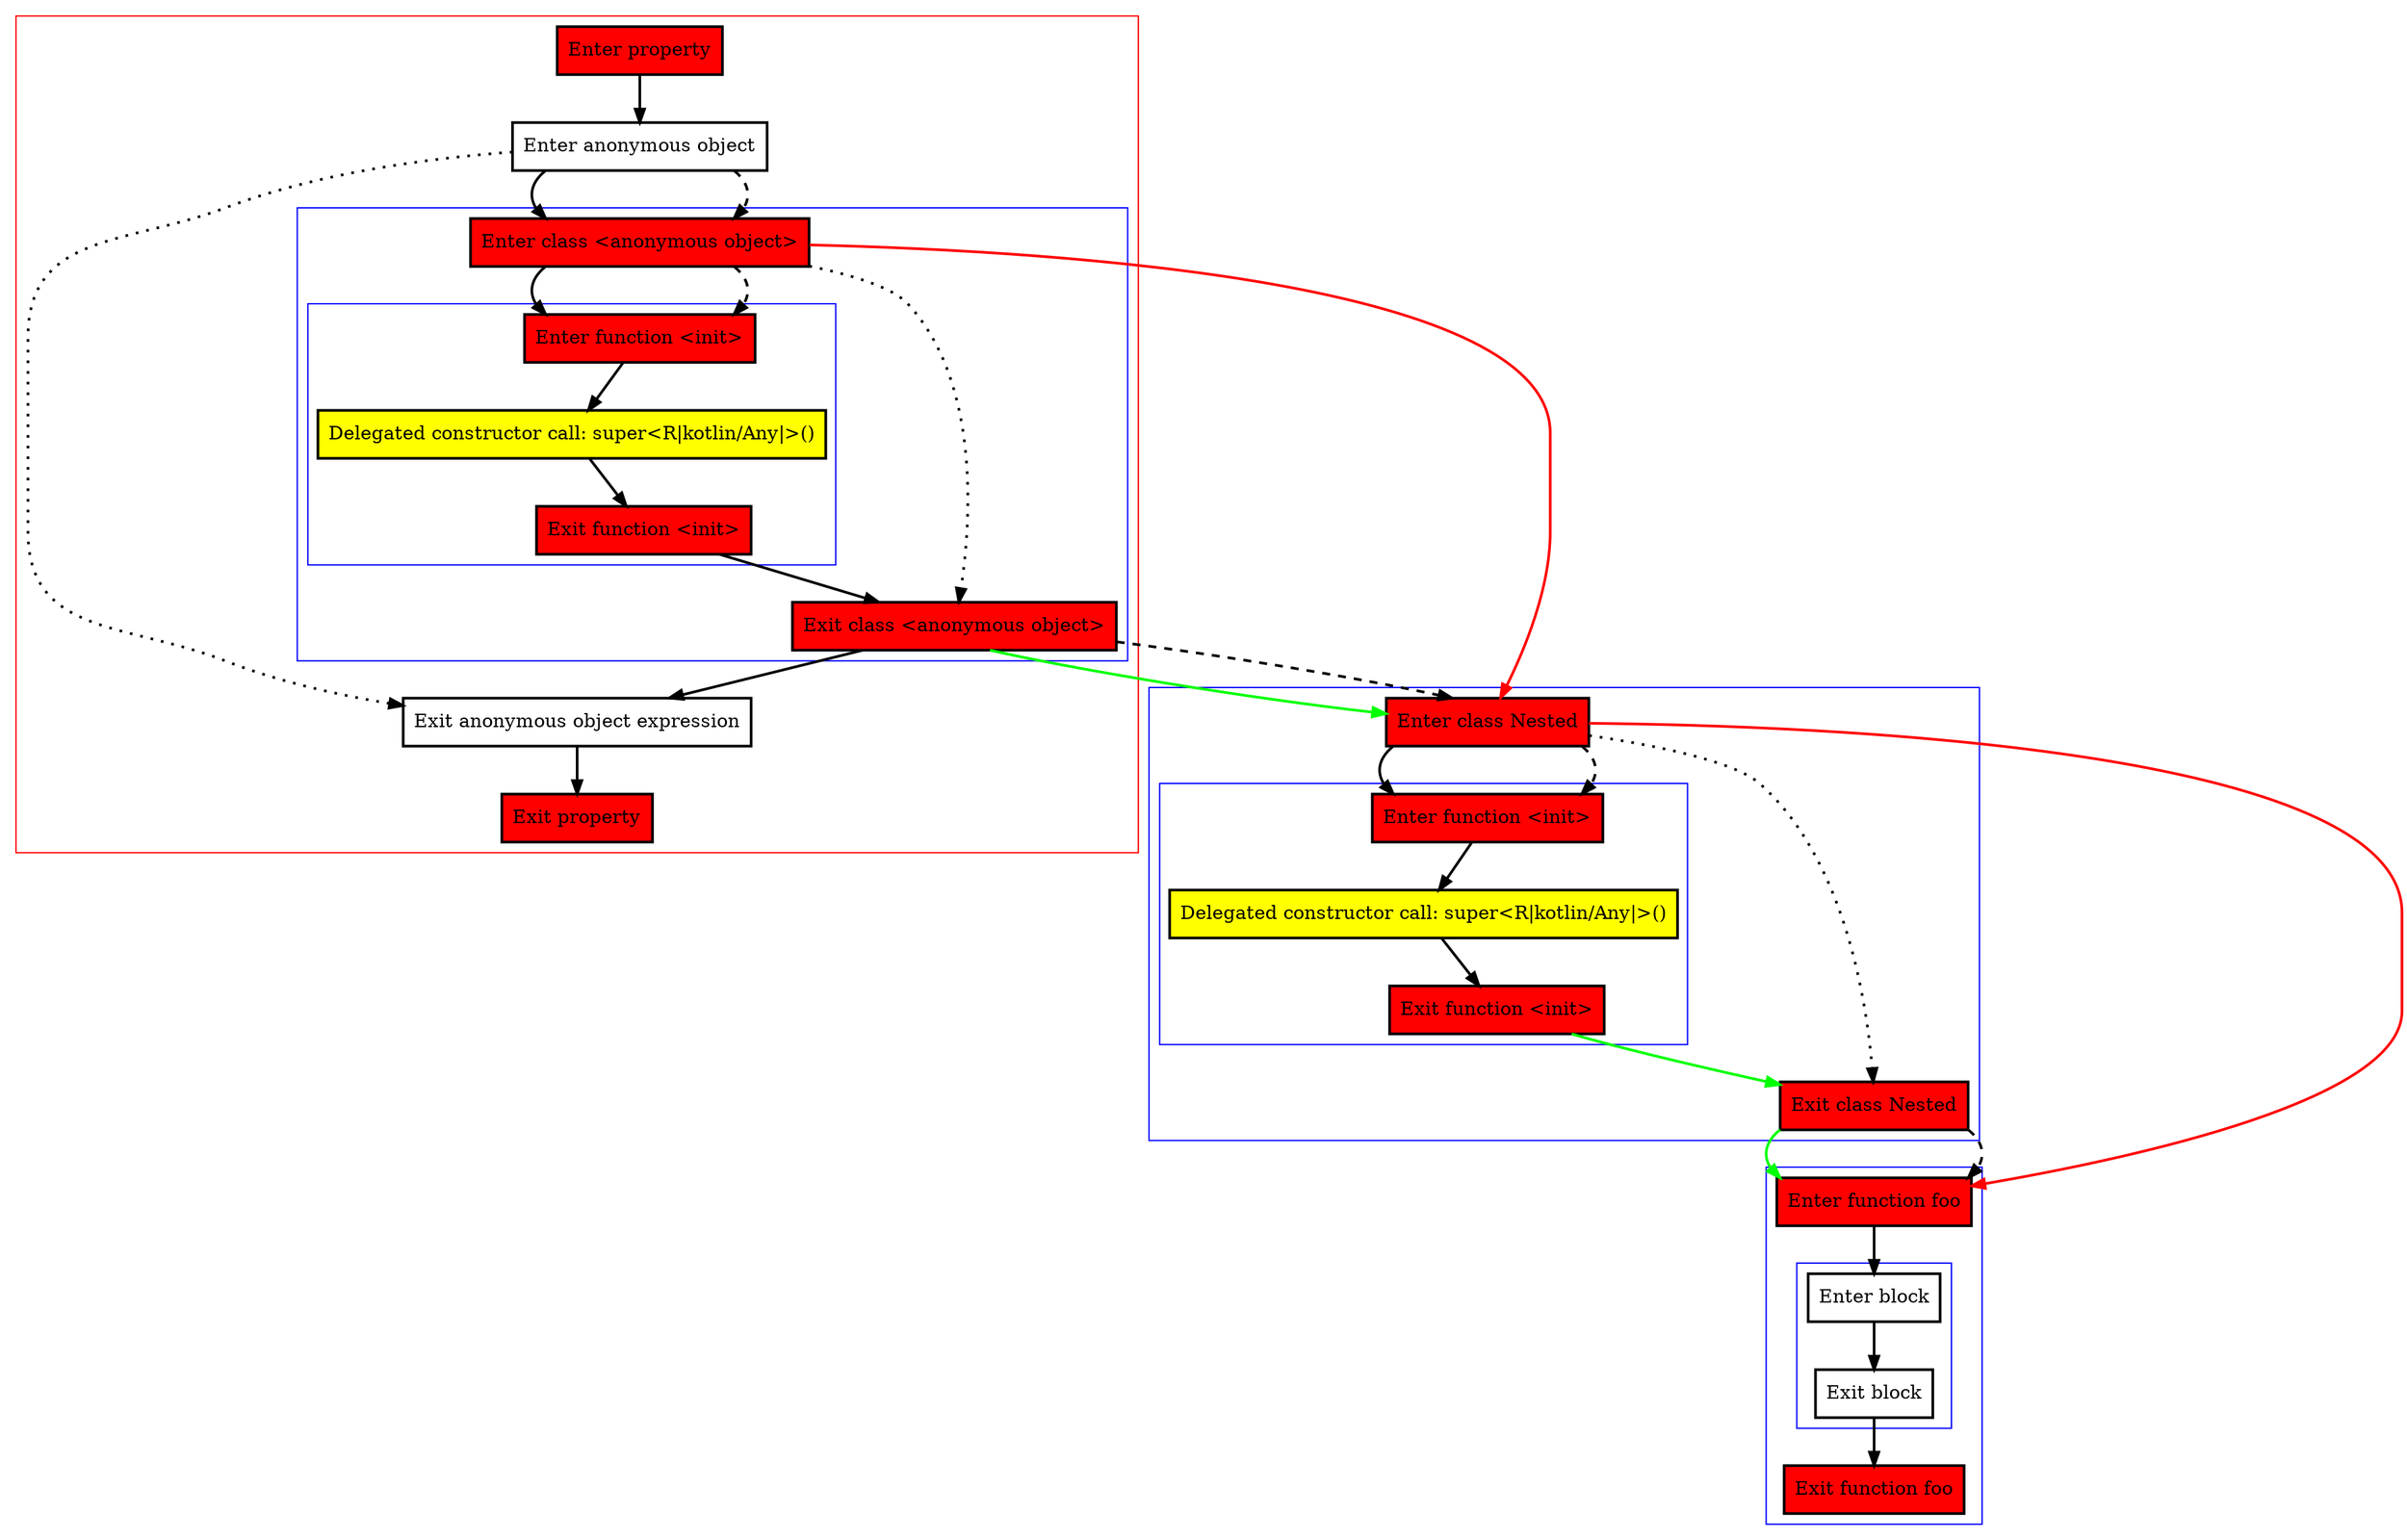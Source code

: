 digraph innerClassInAnonymousObject_kt {
    graph [nodesep=3]
    node [shape=box penwidth=2]
    edge [penwidth=2]

    subgraph cluster_0 {
        color=red
        0 [label="Enter property" style="filled" fillcolor=red];
        1 [label="Enter anonymous object"];
        subgraph cluster_1 {
            color=blue
            2 [label="Enter class <anonymous object>" style="filled" fillcolor=red];
            subgraph cluster_2 {
                color=blue
                3 [label="Enter function <init>" style="filled" fillcolor=red];
                4 [label="Delegated constructor call: super<R|kotlin/Any|>()" style="filled" fillcolor=yellow];
                5 [label="Exit function <init>" style="filled" fillcolor=red];
            }
            6 [label="Exit class <anonymous object>" style="filled" fillcolor=red];
        }
        7 [label="Exit anonymous object expression"];
        8 [label="Exit property" style="filled" fillcolor=red];
    }
    subgraph cluster_3 {
        color=blue
        9 [label="Enter class Nested" style="filled" fillcolor=red];
        subgraph cluster_4 {
            color=blue
            10 [label="Enter function <init>" style="filled" fillcolor=red];
            11 [label="Delegated constructor call: super<R|kotlin/Any|>()" style="filled" fillcolor=yellow];
            12 [label="Exit function <init>" style="filled" fillcolor=red];
        }
        13 [label="Exit class Nested" style="filled" fillcolor=red];
    }
    subgraph cluster_5 {
        color=blue
        14 [label="Enter function foo" style="filled" fillcolor=red];
        subgraph cluster_6 {
            color=blue
            15 [label="Enter block"];
            16 [label="Exit block"];
        }
        17 [label="Exit function foo" style="filled" fillcolor=red];
    }
    0 -> {1};
    1 -> {2};
    1 -> {7} [style=dotted];
    1 -> {2} [style=dashed];
    2 -> {3};
    2 -> {9} [color=red];
    2 -> {6} [style=dotted];
    2 -> {3} [style=dashed];
    3 -> {4};
    4 -> {5};
    5 -> {6};
    6 -> {7};
    6 -> {9} [color=green];
    6 -> {9} [style=dashed];
    7 -> {8};
    9 -> {10};
    9 -> {14} [color=red];
    9 -> {13} [style=dotted];
    9 -> {10} [style=dashed];
    10 -> {11};
    11 -> {12};
    12 -> {13} [color=green];
    13 -> {14} [color=green];
    13 -> {14} [style=dashed];
    14 -> {15};
    15 -> {16};
    16 -> {17};

}
